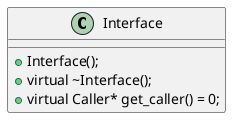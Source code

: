 @startuml

Class Interface {
  + Interface();
  + virtual ~Interface();
  + virtual Caller* get_caller() = 0;
}





@enduml